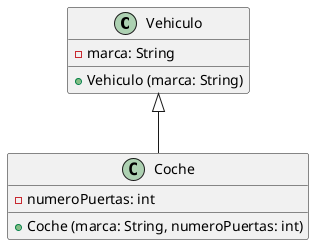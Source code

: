 @startuml Diagrama_clases_ejercicio2
class Vehiculo {
    - marca: String
    + Vehiculo (marca: String)
}
class Coche extends Vehiculo{
    - numeroPuertas: int
    + Coche (marca: String, numeroPuertas: int)
}